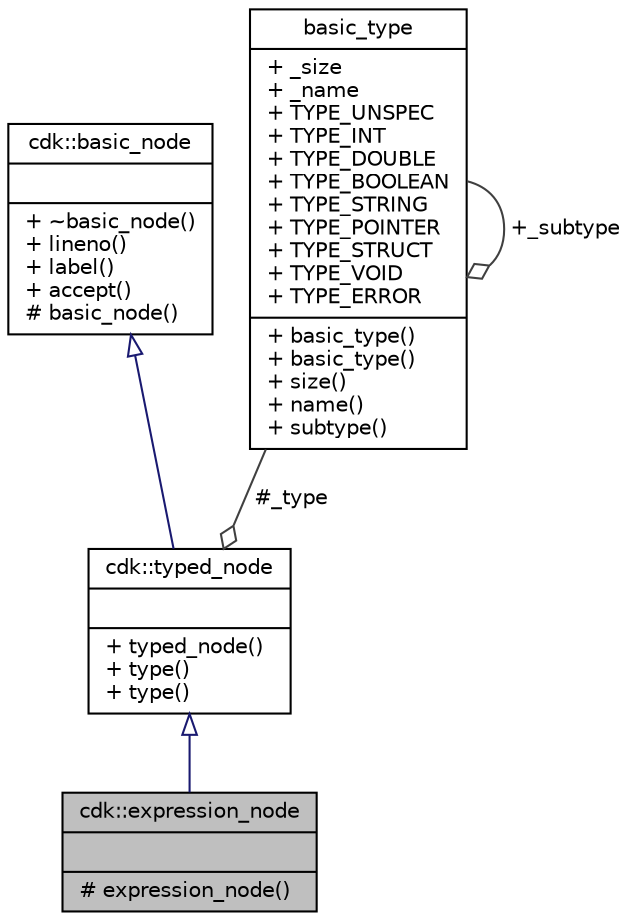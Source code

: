 digraph "cdk::expression_node"
{
  edge [fontname="Helvetica",fontsize="10",labelfontname="Helvetica",labelfontsize="10"];
  node [fontname="Helvetica",fontsize="10",shape=record];
  Node29 [label="{cdk::expression_node\n||# expression_node()\l}",height=0.2,width=0.4,color="black", fillcolor="grey75", style="filled", fontcolor="black"];
  Node30 -> Node29 [dir="back",color="midnightblue",fontsize="10",style="solid",arrowtail="onormal",fontname="Helvetica"];
  Node30 [label="{cdk::typed_node\n||+ typed_node()\l+ type()\l+ type()\l}",height=0.2,width=0.4,color="black", fillcolor="white", style="filled",URL="$classcdk_1_1typed__node.html"];
  Node31 -> Node30 [dir="back",color="midnightblue",fontsize="10",style="solid",arrowtail="onormal",fontname="Helvetica"];
  Node31 [label="{cdk::basic_node\n||+ ~basic_node()\l+ lineno()\l+ label()\l+ accept()\l# basic_node()\l}",height=0.2,width=0.4,color="black", fillcolor="white", style="filled",URL="$classcdk_1_1basic__node.html"];
  Node32 -> Node30 [color="grey25",fontsize="10",style="solid",label=" #_type" ,arrowhead="odiamond",fontname="Helvetica"];
  Node32 [label="{basic_type\n|+ _size\l+ _name\l+ TYPE_UNSPEC\l+ TYPE_INT\l+ TYPE_DOUBLE\l+ TYPE_BOOLEAN\l+ TYPE_STRING\l+ TYPE_POINTER\l+ TYPE_STRUCT\l+ TYPE_VOID\l+ TYPE_ERROR\l|+ basic_type()\l+ basic_type()\l+ size()\l+ name()\l+ subtype()\l}",height=0.2,width=0.4,color="black", fillcolor="white", style="filled",URL="$structbasic__type.html"];
  Node32 -> Node32 [color="grey25",fontsize="10",style="solid",label=" +_subtype" ,arrowhead="odiamond",fontname="Helvetica"];
}
